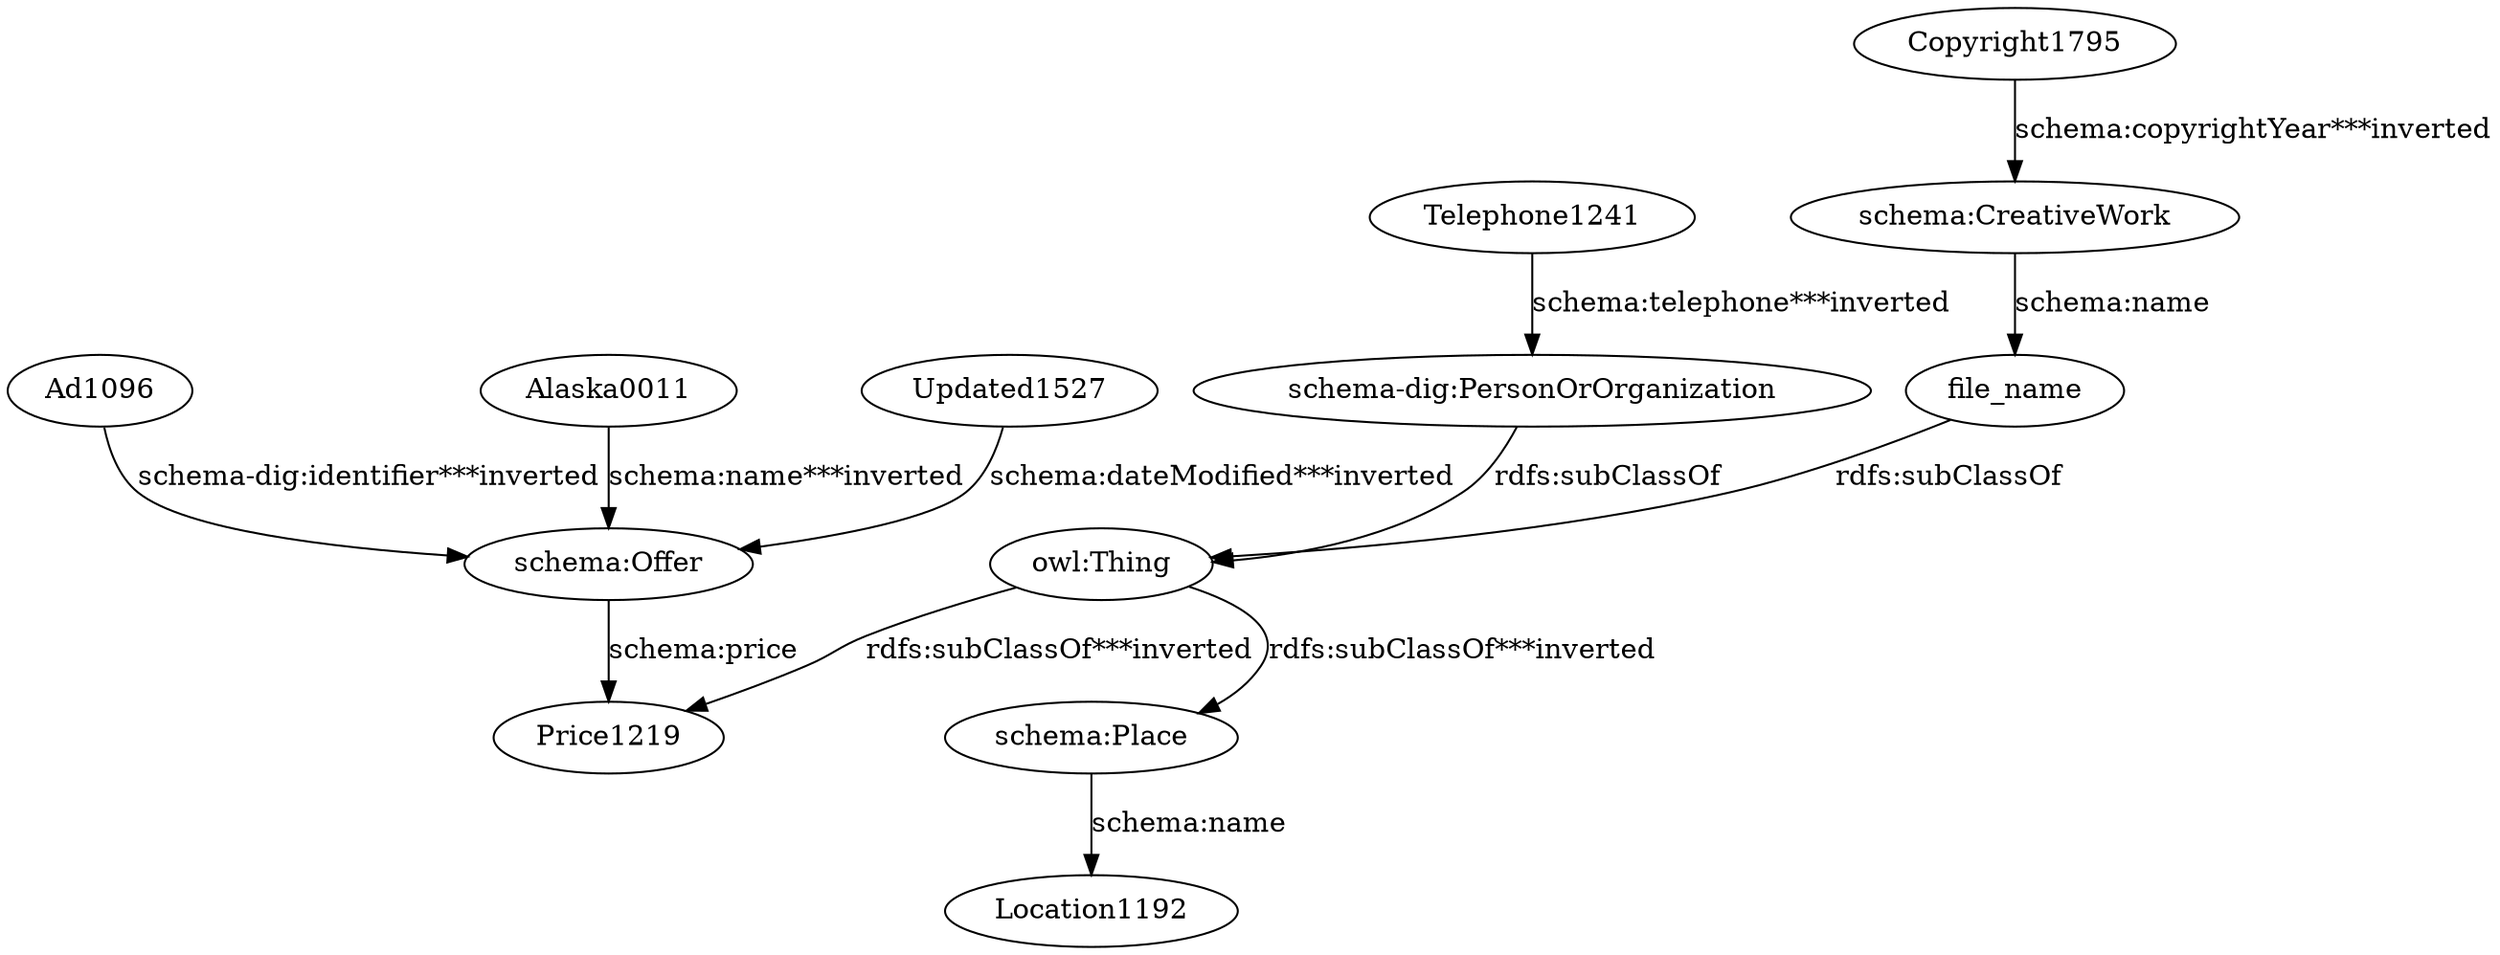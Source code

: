 digraph {
  Ad1096 [type=attribute_name,label=Ad1096]
  "schema:Offer1" [type=class_uri,label="schema:Offer"]
  Alaska0011 [type=attribute_name,label=Alaska0011]
  Copyright1795 [type=attribute_name,label=Copyright1795]
  "schema:CreativeWork1" [type=class_uri,label="schema:CreativeWork"]
  Telephone1241 [type=attribute_name,label=Telephone1241]
  "schema-dig:PersonOrOrganization1" [type=class_uri,label="schema-dig:PersonOrOrganization"]
  Updated1527 [type=attribute_name,label=Updated1527]
  file_name [type=attribute_name,label=file_name]
  "owl:Thing" [type=special,label="owl:Thing"]
  Price1219 [type=attribute_name,label=Price1219]
  "schema:Place1" [type=class_uri,label="schema:Place"]
  Location1192 [type=attribute_name,label=Location1192]
  Ad1096 -> "schema:Offer1" [type=st_property_uri,label="schema-dig:identifier***inverted",weight=1]
  Alaska0011 -> "schema:Offer1" [type=st_property_uri,label="schema:name***inverted",weight=1]
  Copyright1795 -> "schema:CreativeWork1" [type=st_property_uri,label="schema:copyrightYear***inverted",weight=1]
  Telephone1241 -> "schema-dig:PersonOrOrganization1" [type=st_property_uri,label="schema:telephone***inverted",weight=1]
  Updated1527 -> "schema:Offer1" [type=st_property_uri,label="schema:dateModified***inverted",weight=1]
  file_name -> "owl:Thing" [label="rdfs:subClassOf",type=inherited,weight=0.3333333333333333]
  "owl:Thing" -> Price1219 [type=inherited,label="rdfs:subClassOf***inverted",weight=0.3333333333333333]
  "owl:Thing" -> "schema:Place1" [type=inherited,label="rdfs:subClassOf***inverted",weight=0.3333333333333333]
  "schema-dig:PersonOrOrganization1" -> "owl:Thing" [label="rdfs:subClassOf",type=inherited,weight=0.3333333333333333]
  "schema:CreativeWork1" -> file_name [label="schema:name",type=st_property_uri]
  "schema:Offer1" -> Price1219 [label="schema:price",type=st_property_uri]
  "schema:Place1" -> Location1192 [label="schema:name",type=st_property_uri]
}

